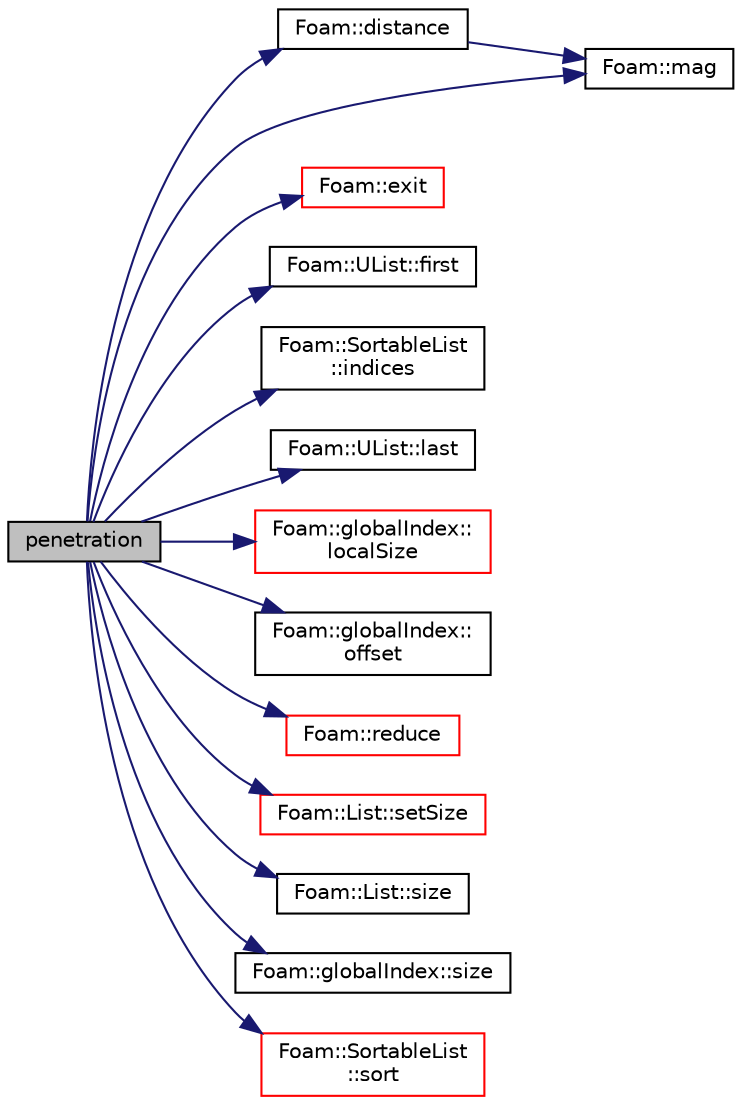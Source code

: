 digraph "penetration"
{
  bgcolor="transparent";
  edge [fontname="Helvetica",fontsize="10",labelfontname="Helvetica",labelfontsize="10"];
  node [fontname="Helvetica",fontsize="10",shape=record];
  rankdir="LR";
  Node1 [label="penetration",height=0.2,width=0.4,color="black", fillcolor="grey75", style="filled", fontcolor="black"];
  Node1 -> Node2 [color="midnightblue",fontsize="10",style="solid",fontname="Helvetica"];
  Node2 [label="Foam::distance",height=0.2,width=0.4,color="black",URL="$a10675.html#a0bcfc66141be6a71979dc53e6008198e"];
  Node2 -> Node3 [color="midnightblue",fontsize="10",style="solid",fontname="Helvetica"];
  Node3 [label="Foam::mag",height=0.2,width=0.4,color="black",URL="$a10675.html#a929da2a3fdcf3dacbbe0487d3a330dae"];
  Node1 -> Node4 [color="midnightblue",fontsize="10",style="solid",fontname="Helvetica"];
  Node4 [label="Foam::exit",height=0.2,width=0.4,color="red",URL="$a10675.html#a06ca7250d8e89caf05243ec094843642"];
  Node1 -> Node5 [color="midnightblue",fontsize="10",style="solid",fontname="Helvetica"];
  Node5 [label="Foam::UList::first",height=0.2,width=0.4,color="black",URL="$a02720.html#a1c9828bc3de9502754d944c95a2ce0d9",tooltip="Return the first element of the list. "];
  Node1 -> Node6 [color="midnightblue",fontsize="10",style="solid",fontname="Helvetica"];
  Node6 [label="Foam::SortableList\l::indices",height=0.2,width=0.4,color="black",URL="$a02370.html#af187509abb9a3a584ffc997349caae95",tooltip="Return the list of sorted indices. Updated every sort. "];
  Node1 -> Node7 [color="midnightblue",fontsize="10",style="solid",fontname="Helvetica"];
  Node7 [label="Foam::UList::last",height=0.2,width=0.4,color="black",URL="$a02720.html#aef07c02ea1c27bdb5906043b399e0ff0",tooltip="Return the last element of the list. "];
  Node1 -> Node8 [color="midnightblue",fontsize="10",style="solid",fontname="Helvetica"];
  Node8 [label="Foam::globalIndex::\llocalSize",height=0.2,width=0.4,color="red",URL="$a00923.html#aa657795af2e35b1cd3ece418df75f4c0",tooltip="My local size. "];
  Node1 -> Node3 [color="midnightblue",fontsize="10",style="solid",fontname="Helvetica"];
  Node1 -> Node9 [color="midnightblue",fontsize="10",style="solid",fontname="Helvetica"];
  Node9 [label="Foam::globalIndex::\loffset",height=0.2,width=0.4,color="black",URL="$a00923.html#a556ac13ceb07a5f196745aaf5c76d2d6",tooltip="Start of procI data. "];
  Node1 -> Node10 [color="midnightblue",fontsize="10",style="solid",fontname="Helvetica"];
  Node10 [label="Foam::reduce",height=0.2,width=0.4,color="red",URL="$a10675.html#a7ffd6af4acc2eb9ba72ee296b5ecda23"];
  Node1 -> Node11 [color="midnightblue",fontsize="10",style="solid",fontname="Helvetica"];
  Node11 [label="Foam::List::setSize",height=0.2,width=0.4,color="red",URL="$a01355.html#aedb985ffeaf1bdbfeccc2a8730405703",tooltip="Reset size of List. "];
  Node1 -> Node12 [color="midnightblue",fontsize="10",style="solid",fontname="Helvetica"];
  Node12 [label="Foam::List::size",height=0.2,width=0.4,color="black",URL="$a01355.html#a8a5f6fa29bd4b500caf186f60245b384",tooltip="Override size to be inconsistent with allocated storage. "];
  Node1 -> Node13 [color="midnightblue",fontsize="10",style="solid",fontname="Helvetica"];
  Node13 [label="Foam::globalIndex::size",height=0.2,width=0.4,color="black",URL="$a00923.html#a723361dc2020160f5492e8fe2d09fa44",tooltip="Global sum of localSizes. "];
  Node1 -> Node14 [color="midnightblue",fontsize="10",style="solid",fontname="Helvetica"];
  Node14 [label="Foam::SortableList\l::sort",height=0.2,width=0.4,color="red",URL="$a02370.html#a47fdc9eea42b6975cdc835bb2e08810e",tooltip="(stable) sort the list (if changed after construction time) "];
}
